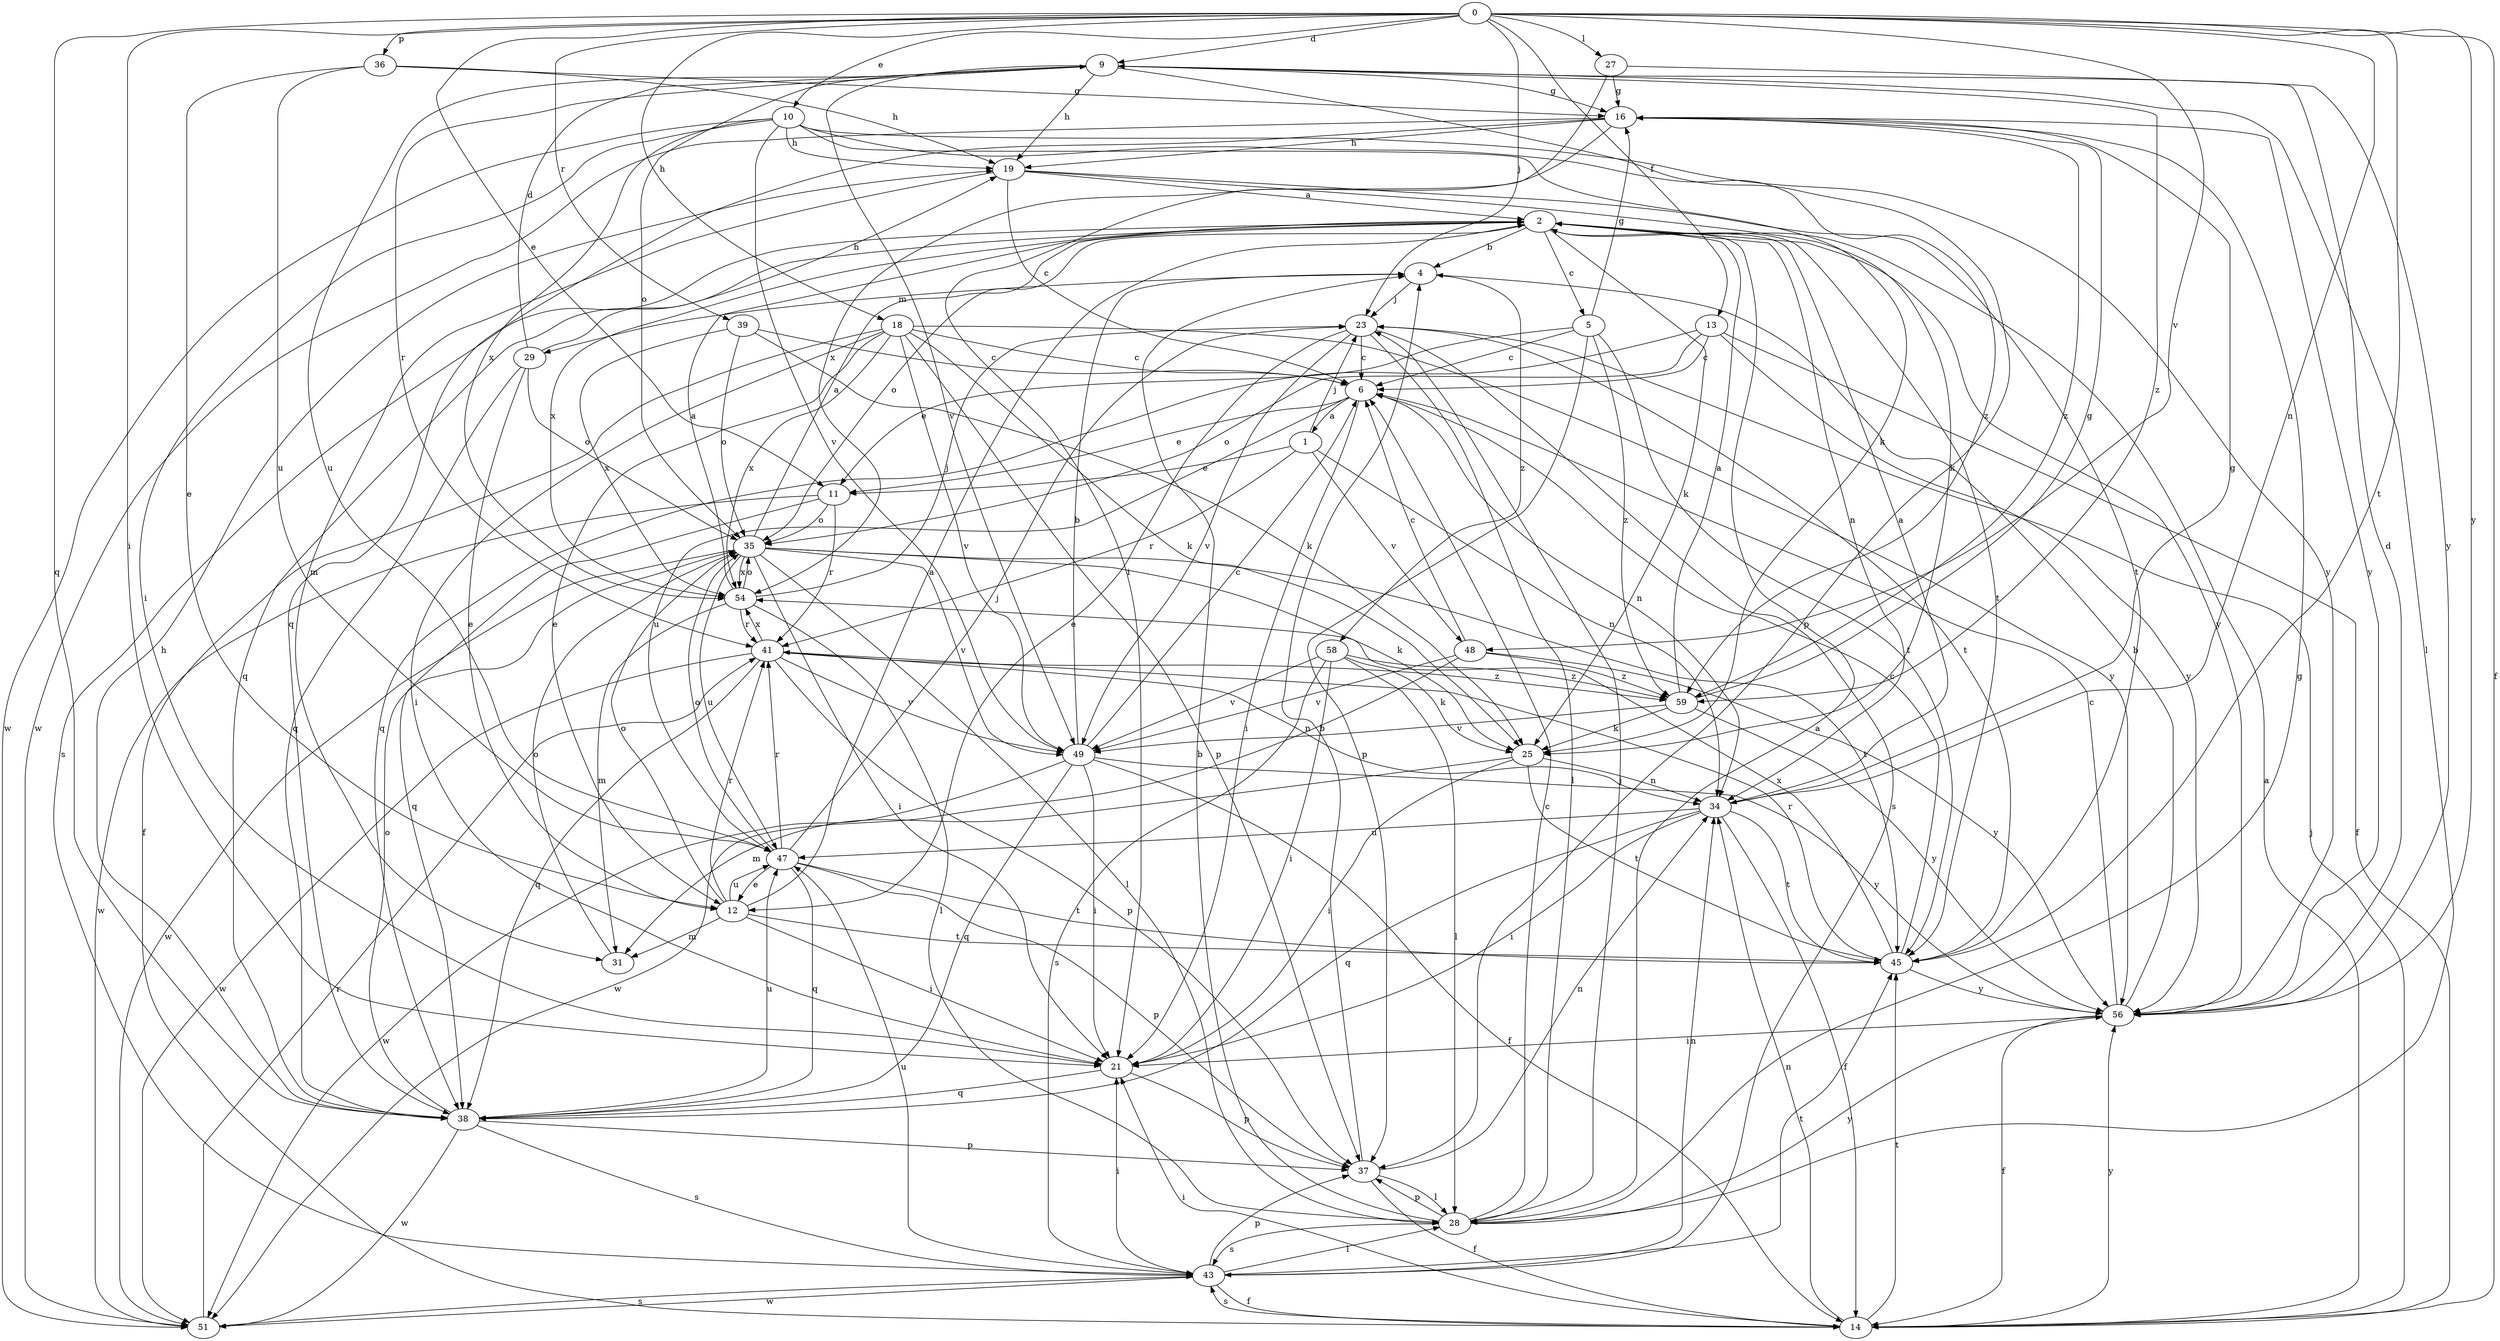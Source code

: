 strict digraph  {
0;
1;
2;
4;
5;
6;
9;
10;
11;
12;
13;
14;
16;
18;
19;
21;
23;
25;
27;
28;
29;
31;
34;
35;
36;
37;
38;
39;
41;
43;
45;
47;
48;
49;
51;
54;
56;
58;
59;
0 -> 9  [label=d];
0 -> 10  [label=e];
0 -> 11  [label=e];
0 -> 13  [label=f];
0 -> 14  [label=f];
0 -> 18  [label=h];
0 -> 21  [label=i];
0 -> 23  [label=j];
0 -> 27  [label=l];
0 -> 34  [label=n];
0 -> 36  [label=p];
0 -> 38  [label=q];
0 -> 39  [label=r];
0 -> 45  [label=t];
0 -> 48  [label=v];
0 -> 56  [label=y];
1 -> 11  [label=e];
1 -> 23  [label=j];
1 -> 34  [label=n];
1 -> 41  [label=r];
1 -> 48  [label=v];
2 -> 4  [label=b];
2 -> 5  [label=c];
2 -> 25  [label=k];
2 -> 34  [label=n];
2 -> 35  [label=o];
2 -> 38  [label=q];
2 -> 43  [label=s];
2 -> 45  [label=t];
2 -> 54  [label=x];
2 -> 56  [label=y];
4 -> 23  [label=j];
4 -> 29  [label=m];
4 -> 58  [label=z];
5 -> 6  [label=c];
5 -> 11  [label=e];
5 -> 16  [label=g];
5 -> 37  [label=p];
5 -> 45  [label=t];
5 -> 59  [label=z];
6 -> 1  [label=a];
6 -> 11  [label=e];
6 -> 21  [label=i];
6 -> 34  [label=n];
6 -> 47  [label=u];
9 -> 16  [label=g];
9 -> 19  [label=h];
9 -> 28  [label=l];
9 -> 35  [label=o];
9 -> 37  [label=p];
9 -> 41  [label=r];
9 -> 47  [label=u];
9 -> 49  [label=v];
9 -> 59  [label=z];
10 -> 19  [label=h];
10 -> 21  [label=i];
10 -> 25  [label=k];
10 -> 49  [label=v];
10 -> 51  [label=w];
10 -> 54  [label=x];
10 -> 56  [label=y];
10 -> 59  [label=z];
11 -> 35  [label=o];
11 -> 38  [label=q];
11 -> 41  [label=r];
11 -> 51  [label=w];
12 -> 2  [label=a];
12 -> 21  [label=i];
12 -> 31  [label=m];
12 -> 35  [label=o];
12 -> 41  [label=r];
12 -> 45  [label=t];
12 -> 47  [label=u];
13 -> 6  [label=c];
13 -> 14  [label=f];
13 -> 35  [label=o];
13 -> 38  [label=q];
13 -> 56  [label=y];
14 -> 2  [label=a];
14 -> 21  [label=i];
14 -> 23  [label=j];
14 -> 34  [label=n];
14 -> 43  [label=s];
14 -> 45  [label=t];
14 -> 56  [label=y];
16 -> 19  [label=h];
16 -> 38  [label=q];
16 -> 51  [label=w];
16 -> 54  [label=x];
16 -> 56  [label=y];
16 -> 59  [label=z];
18 -> 6  [label=c];
18 -> 12  [label=e];
18 -> 14  [label=f];
18 -> 21  [label=i];
18 -> 25  [label=k];
18 -> 37  [label=p];
18 -> 49  [label=v];
18 -> 54  [label=x];
18 -> 56  [label=y];
19 -> 2  [label=a];
19 -> 6  [label=c];
19 -> 25  [label=k];
19 -> 31  [label=m];
19 -> 45  [label=t];
21 -> 37  [label=p];
21 -> 38  [label=q];
23 -> 6  [label=c];
23 -> 12  [label=e];
23 -> 28  [label=l];
23 -> 43  [label=s];
23 -> 45  [label=t];
23 -> 49  [label=v];
25 -> 21  [label=i];
25 -> 31  [label=m];
25 -> 34  [label=n];
25 -> 45  [label=t];
27 -> 16  [label=g];
27 -> 21  [label=i];
27 -> 56  [label=y];
28 -> 2  [label=a];
28 -> 4  [label=b];
28 -> 6  [label=c];
28 -> 16  [label=g];
28 -> 23  [label=j];
28 -> 37  [label=p];
28 -> 43  [label=s];
28 -> 56  [label=y];
29 -> 9  [label=d];
29 -> 12  [label=e];
29 -> 19  [label=h];
29 -> 35  [label=o];
29 -> 38  [label=q];
31 -> 35  [label=o];
34 -> 2  [label=a];
34 -> 14  [label=f];
34 -> 16  [label=g];
34 -> 21  [label=i];
34 -> 38  [label=q];
34 -> 45  [label=t];
34 -> 47  [label=u];
35 -> 2  [label=a];
35 -> 21  [label=i];
35 -> 25  [label=k];
35 -> 28  [label=l];
35 -> 45  [label=t];
35 -> 47  [label=u];
35 -> 49  [label=v];
35 -> 51  [label=w];
35 -> 54  [label=x];
36 -> 12  [label=e];
36 -> 16  [label=g];
36 -> 19  [label=h];
36 -> 47  [label=u];
37 -> 4  [label=b];
37 -> 14  [label=f];
37 -> 28  [label=l];
37 -> 34  [label=n];
38 -> 19  [label=h];
38 -> 35  [label=o];
38 -> 37  [label=p];
38 -> 43  [label=s];
38 -> 47  [label=u];
38 -> 51  [label=w];
39 -> 6  [label=c];
39 -> 25  [label=k];
39 -> 35  [label=o];
39 -> 54  [label=x];
41 -> 34  [label=n];
41 -> 37  [label=p];
41 -> 38  [label=q];
41 -> 49  [label=v];
41 -> 51  [label=w];
41 -> 54  [label=x];
41 -> 59  [label=z];
43 -> 14  [label=f];
43 -> 21  [label=i];
43 -> 28  [label=l];
43 -> 34  [label=n];
43 -> 37  [label=p];
43 -> 45  [label=t];
43 -> 47  [label=u];
43 -> 51  [label=w];
45 -> 6  [label=c];
45 -> 41  [label=r];
45 -> 54  [label=x];
45 -> 56  [label=y];
47 -> 12  [label=e];
47 -> 23  [label=j];
47 -> 35  [label=o];
47 -> 37  [label=p];
47 -> 38  [label=q];
47 -> 41  [label=r];
47 -> 45  [label=t];
48 -> 6  [label=c];
48 -> 49  [label=v];
48 -> 51  [label=w];
48 -> 56  [label=y];
48 -> 59  [label=z];
49 -> 4  [label=b];
49 -> 6  [label=c];
49 -> 14  [label=f];
49 -> 21  [label=i];
49 -> 38  [label=q];
49 -> 51  [label=w];
49 -> 56  [label=y];
51 -> 41  [label=r];
51 -> 43  [label=s];
54 -> 2  [label=a];
54 -> 23  [label=j];
54 -> 28  [label=l];
54 -> 31  [label=m];
54 -> 35  [label=o];
54 -> 41  [label=r];
56 -> 4  [label=b];
56 -> 6  [label=c];
56 -> 9  [label=d];
56 -> 14  [label=f];
56 -> 21  [label=i];
58 -> 21  [label=i];
58 -> 25  [label=k];
58 -> 28  [label=l];
58 -> 43  [label=s];
58 -> 49  [label=v];
58 -> 59  [label=z];
59 -> 2  [label=a];
59 -> 16  [label=g];
59 -> 25  [label=k];
59 -> 49  [label=v];
59 -> 56  [label=y];
}
